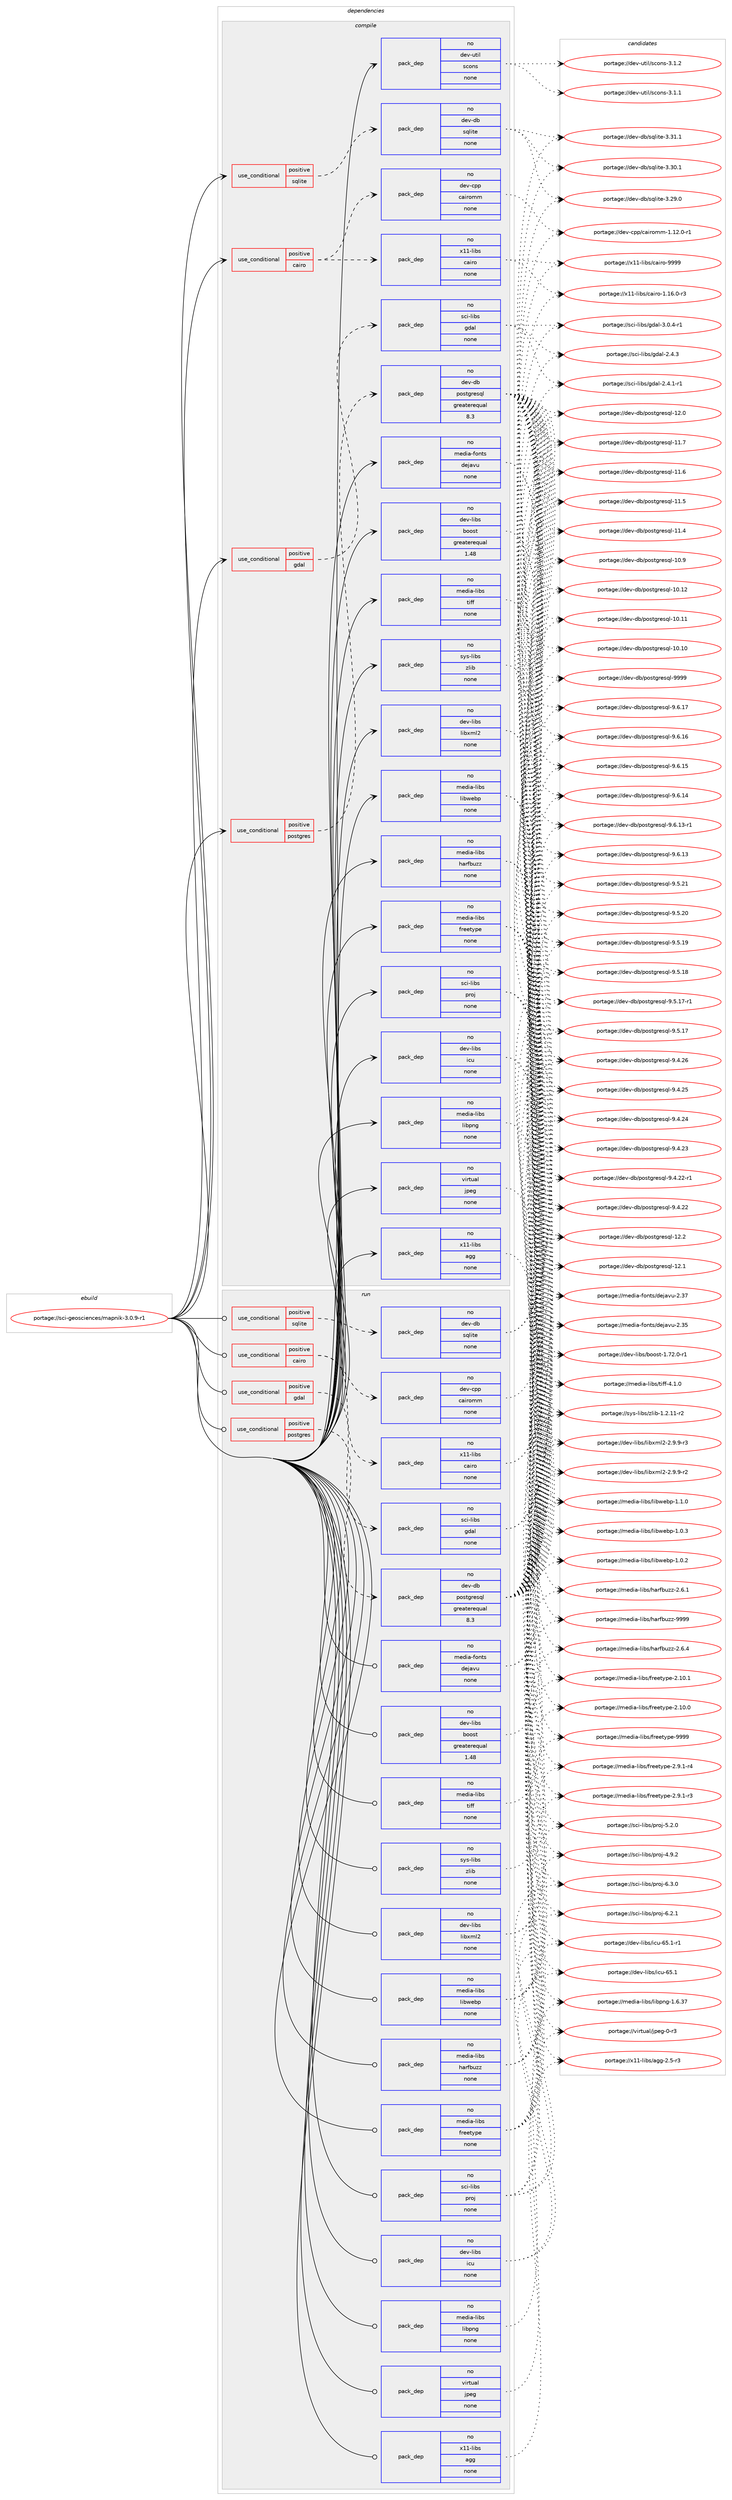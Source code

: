digraph prolog {

# *************
# Graph options
# *************

newrank=true;
concentrate=true;
compound=true;
graph [rankdir=LR,fontname=Helvetica,fontsize=10,ranksep=1.5];#, ranksep=2.5, nodesep=0.2];
edge  [arrowhead=vee];
node  [fontname=Helvetica,fontsize=10];

# **********
# The ebuild
# **********

subgraph cluster_leftcol {
color=gray;
rank=same;
label=<<i>ebuild</i>>;
id [label="portage://sci-geosciences/mapnik-3.0.9-r1", color=red, width=4, href="../sci-geosciences/mapnik-3.0.9-r1.svg"];
}

# ****************
# The dependencies
# ****************

subgraph cluster_midcol {
color=gray;
label=<<i>dependencies</i>>;
subgraph cluster_compile {
fillcolor="#eeeeee";
style=filled;
label=<<i>compile</i>>;
subgraph cond7656 {
dependency41706 [label=<<TABLE BORDER="0" CELLBORDER="1" CELLSPACING="0" CELLPADDING="4"><TR><TD ROWSPAN="3" CELLPADDING="10">use_conditional</TD></TR><TR><TD>positive</TD></TR><TR><TD>cairo</TD></TR></TABLE>>, shape=none, color=red];
subgraph pack33162 {
dependency41707 [label=<<TABLE BORDER="0" CELLBORDER="1" CELLSPACING="0" CELLPADDING="4" WIDTH="220"><TR><TD ROWSPAN="6" CELLPADDING="30">pack_dep</TD></TR><TR><TD WIDTH="110">no</TD></TR><TR><TD>x11-libs</TD></TR><TR><TD>cairo</TD></TR><TR><TD>none</TD></TR><TR><TD></TD></TR></TABLE>>, shape=none, color=blue];
}
dependency41706:e -> dependency41707:w [weight=20,style="dashed",arrowhead="vee"];
subgraph pack33163 {
dependency41708 [label=<<TABLE BORDER="0" CELLBORDER="1" CELLSPACING="0" CELLPADDING="4" WIDTH="220"><TR><TD ROWSPAN="6" CELLPADDING="30">pack_dep</TD></TR><TR><TD WIDTH="110">no</TD></TR><TR><TD>dev-cpp</TD></TR><TR><TD>cairomm</TD></TR><TR><TD>none</TD></TR><TR><TD></TD></TR></TABLE>>, shape=none, color=blue];
}
dependency41706:e -> dependency41708:w [weight=20,style="dashed",arrowhead="vee"];
}
id:e -> dependency41706:w [weight=20,style="solid",arrowhead="vee"];
subgraph cond7657 {
dependency41709 [label=<<TABLE BORDER="0" CELLBORDER="1" CELLSPACING="0" CELLPADDING="4"><TR><TD ROWSPAN="3" CELLPADDING="10">use_conditional</TD></TR><TR><TD>positive</TD></TR><TR><TD>gdal</TD></TR></TABLE>>, shape=none, color=red];
subgraph pack33164 {
dependency41710 [label=<<TABLE BORDER="0" CELLBORDER="1" CELLSPACING="0" CELLPADDING="4" WIDTH="220"><TR><TD ROWSPAN="6" CELLPADDING="30">pack_dep</TD></TR><TR><TD WIDTH="110">no</TD></TR><TR><TD>sci-libs</TD></TR><TR><TD>gdal</TD></TR><TR><TD>none</TD></TR><TR><TD></TD></TR></TABLE>>, shape=none, color=blue];
}
dependency41709:e -> dependency41710:w [weight=20,style="dashed",arrowhead="vee"];
}
id:e -> dependency41709:w [weight=20,style="solid",arrowhead="vee"];
subgraph cond7658 {
dependency41711 [label=<<TABLE BORDER="0" CELLBORDER="1" CELLSPACING="0" CELLPADDING="4"><TR><TD ROWSPAN="3" CELLPADDING="10">use_conditional</TD></TR><TR><TD>positive</TD></TR><TR><TD>postgres</TD></TR></TABLE>>, shape=none, color=red];
subgraph pack33165 {
dependency41712 [label=<<TABLE BORDER="0" CELLBORDER="1" CELLSPACING="0" CELLPADDING="4" WIDTH="220"><TR><TD ROWSPAN="6" CELLPADDING="30">pack_dep</TD></TR><TR><TD WIDTH="110">no</TD></TR><TR><TD>dev-db</TD></TR><TR><TD>postgresql</TD></TR><TR><TD>greaterequal</TD></TR><TR><TD>8.3</TD></TR></TABLE>>, shape=none, color=blue];
}
dependency41711:e -> dependency41712:w [weight=20,style="dashed",arrowhead="vee"];
}
id:e -> dependency41711:w [weight=20,style="solid",arrowhead="vee"];
subgraph cond7659 {
dependency41713 [label=<<TABLE BORDER="0" CELLBORDER="1" CELLSPACING="0" CELLPADDING="4"><TR><TD ROWSPAN="3" CELLPADDING="10">use_conditional</TD></TR><TR><TD>positive</TD></TR><TR><TD>sqlite</TD></TR></TABLE>>, shape=none, color=red];
subgraph pack33166 {
dependency41714 [label=<<TABLE BORDER="0" CELLBORDER="1" CELLSPACING="0" CELLPADDING="4" WIDTH="220"><TR><TD ROWSPAN="6" CELLPADDING="30">pack_dep</TD></TR><TR><TD WIDTH="110">no</TD></TR><TR><TD>dev-db</TD></TR><TR><TD>sqlite</TD></TR><TR><TD>none</TD></TR><TR><TD></TD></TR></TABLE>>, shape=none, color=blue];
}
dependency41713:e -> dependency41714:w [weight=20,style="dashed",arrowhead="vee"];
}
id:e -> dependency41713:w [weight=20,style="solid",arrowhead="vee"];
subgraph pack33167 {
dependency41715 [label=<<TABLE BORDER="0" CELLBORDER="1" CELLSPACING="0" CELLPADDING="4" WIDTH="220"><TR><TD ROWSPAN="6" CELLPADDING="30">pack_dep</TD></TR><TR><TD WIDTH="110">no</TD></TR><TR><TD>dev-libs</TD></TR><TR><TD>boost</TD></TR><TR><TD>greaterequal</TD></TR><TR><TD>1.48</TD></TR></TABLE>>, shape=none, color=blue];
}
id:e -> dependency41715:w [weight=20,style="solid",arrowhead="vee"];
subgraph pack33168 {
dependency41716 [label=<<TABLE BORDER="0" CELLBORDER="1" CELLSPACING="0" CELLPADDING="4" WIDTH="220"><TR><TD ROWSPAN="6" CELLPADDING="30">pack_dep</TD></TR><TR><TD WIDTH="110">no</TD></TR><TR><TD>dev-libs</TD></TR><TR><TD>icu</TD></TR><TR><TD>none</TD></TR><TR><TD></TD></TR></TABLE>>, shape=none, color=blue];
}
id:e -> dependency41716:w [weight=20,style="solid",arrowhead="vee"];
subgraph pack33169 {
dependency41717 [label=<<TABLE BORDER="0" CELLBORDER="1" CELLSPACING="0" CELLPADDING="4" WIDTH="220"><TR><TD ROWSPAN="6" CELLPADDING="30">pack_dep</TD></TR><TR><TD WIDTH="110">no</TD></TR><TR><TD>dev-libs</TD></TR><TR><TD>libxml2</TD></TR><TR><TD>none</TD></TR><TR><TD></TD></TR></TABLE>>, shape=none, color=blue];
}
id:e -> dependency41717:w [weight=20,style="solid",arrowhead="vee"];
subgraph pack33170 {
dependency41718 [label=<<TABLE BORDER="0" CELLBORDER="1" CELLSPACING="0" CELLPADDING="4" WIDTH="220"><TR><TD ROWSPAN="6" CELLPADDING="30">pack_dep</TD></TR><TR><TD WIDTH="110">no</TD></TR><TR><TD>dev-util</TD></TR><TR><TD>scons</TD></TR><TR><TD>none</TD></TR><TR><TD></TD></TR></TABLE>>, shape=none, color=blue];
}
id:e -> dependency41718:w [weight=20,style="solid",arrowhead="vee"];
subgraph pack33171 {
dependency41719 [label=<<TABLE BORDER="0" CELLBORDER="1" CELLSPACING="0" CELLPADDING="4" WIDTH="220"><TR><TD ROWSPAN="6" CELLPADDING="30">pack_dep</TD></TR><TR><TD WIDTH="110">no</TD></TR><TR><TD>media-fonts</TD></TR><TR><TD>dejavu</TD></TR><TR><TD>none</TD></TR><TR><TD></TD></TR></TABLE>>, shape=none, color=blue];
}
id:e -> dependency41719:w [weight=20,style="solid",arrowhead="vee"];
subgraph pack33172 {
dependency41720 [label=<<TABLE BORDER="0" CELLBORDER="1" CELLSPACING="0" CELLPADDING="4" WIDTH="220"><TR><TD ROWSPAN="6" CELLPADDING="30">pack_dep</TD></TR><TR><TD WIDTH="110">no</TD></TR><TR><TD>media-libs</TD></TR><TR><TD>freetype</TD></TR><TR><TD>none</TD></TR><TR><TD></TD></TR></TABLE>>, shape=none, color=blue];
}
id:e -> dependency41720:w [weight=20,style="solid",arrowhead="vee"];
subgraph pack33173 {
dependency41721 [label=<<TABLE BORDER="0" CELLBORDER="1" CELLSPACING="0" CELLPADDING="4" WIDTH="220"><TR><TD ROWSPAN="6" CELLPADDING="30">pack_dep</TD></TR><TR><TD WIDTH="110">no</TD></TR><TR><TD>media-libs</TD></TR><TR><TD>harfbuzz</TD></TR><TR><TD>none</TD></TR><TR><TD></TD></TR></TABLE>>, shape=none, color=blue];
}
id:e -> dependency41721:w [weight=20,style="solid",arrowhead="vee"];
subgraph pack33174 {
dependency41722 [label=<<TABLE BORDER="0" CELLBORDER="1" CELLSPACING="0" CELLPADDING="4" WIDTH="220"><TR><TD ROWSPAN="6" CELLPADDING="30">pack_dep</TD></TR><TR><TD WIDTH="110">no</TD></TR><TR><TD>media-libs</TD></TR><TR><TD>libpng</TD></TR><TR><TD>none</TD></TR><TR><TD></TD></TR></TABLE>>, shape=none, color=blue];
}
id:e -> dependency41722:w [weight=20,style="solid",arrowhead="vee"];
subgraph pack33175 {
dependency41723 [label=<<TABLE BORDER="0" CELLBORDER="1" CELLSPACING="0" CELLPADDING="4" WIDTH="220"><TR><TD ROWSPAN="6" CELLPADDING="30">pack_dep</TD></TR><TR><TD WIDTH="110">no</TD></TR><TR><TD>media-libs</TD></TR><TR><TD>libwebp</TD></TR><TR><TD>none</TD></TR><TR><TD></TD></TR></TABLE>>, shape=none, color=blue];
}
id:e -> dependency41723:w [weight=20,style="solid",arrowhead="vee"];
subgraph pack33176 {
dependency41724 [label=<<TABLE BORDER="0" CELLBORDER="1" CELLSPACING="0" CELLPADDING="4" WIDTH="220"><TR><TD ROWSPAN="6" CELLPADDING="30">pack_dep</TD></TR><TR><TD WIDTH="110">no</TD></TR><TR><TD>media-libs</TD></TR><TR><TD>tiff</TD></TR><TR><TD>none</TD></TR><TR><TD></TD></TR></TABLE>>, shape=none, color=blue];
}
id:e -> dependency41724:w [weight=20,style="solid",arrowhead="vee"];
subgraph pack33177 {
dependency41725 [label=<<TABLE BORDER="0" CELLBORDER="1" CELLSPACING="0" CELLPADDING="4" WIDTH="220"><TR><TD ROWSPAN="6" CELLPADDING="30">pack_dep</TD></TR><TR><TD WIDTH="110">no</TD></TR><TR><TD>sci-libs</TD></TR><TR><TD>proj</TD></TR><TR><TD>none</TD></TR><TR><TD></TD></TR></TABLE>>, shape=none, color=blue];
}
id:e -> dependency41725:w [weight=20,style="solid",arrowhead="vee"];
subgraph pack33178 {
dependency41726 [label=<<TABLE BORDER="0" CELLBORDER="1" CELLSPACING="0" CELLPADDING="4" WIDTH="220"><TR><TD ROWSPAN="6" CELLPADDING="30">pack_dep</TD></TR><TR><TD WIDTH="110">no</TD></TR><TR><TD>sys-libs</TD></TR><TR><TD>zlib</TD></TR><TR><TD>none</TD></TR><TR><TD></TD></TR></TABLE>>, shape=none, color=blue];
}
id:e -> dependency41726:w [weight=20,style="solid",arrowhead="vee"];
subgraph pack33179 {
dependency41727 [label=<<TABLE BORDER="0" CELLBORDER="1" CELLSPACING="0" CELLPADDING="4" WIDTH="220"><TR><TD ROWSPAN="6" CELLPADDING="30">pack_dep</TD></TR><TR><TD WIDTH="110">no</TD></TR><TR><TD>virtual</TD></TR><TR><TD>jpeg</TD></TR><TR><TD>none</TD></TR><TR><TD></TD></TR></TABLE>>, shape=none, color=blue];
}
id:e -> dependency41727:w [weight=20,style="solid",arrowhead="vee"];
subgraph pack33180 {
dependency41728 [label=<<TABLE BORDER="0" CELLBORDER="1" CELLSPACING="0" CELLPADDING="4" WIDTH="220"><TR><TD ROWSPAN="6" CELLPADDING="30">pack_dep</TD></TR><TR><TD WIDTH="110">no</TD></TR><TR><TD>x11-libs</TD></TR><TR><TD>agg</TD></TR><TR><TD>none</TD></TR><TR><TD></TD></TR></TABLE>>, shape=none, color=blue];
}
id:e -> dependency41728:w [weight=20,style="solid",arrowhead="vee"];
}
subgraph cluster_compileandrun {
fillcolor="#eeeeee";
style=filled;
label=<<i>compile and run</i>>;
}
subgraph cluster_run {
fillcolor="#eeeeee";
style=filled;
label=<<i>run</i>>;
subgraph cond7660 {
dependency41729 [label=<<TABLE BORDER="0" CELLBORDER="1" CELLSPACING="0" CELLPADDING="4"><TR><TD ROWSPAN="3" CELLPADDING="10">use_conditional</TD></TR><TR><TD>positive</TD></TR><TR><TD>cairo</TD></TR></TABLE>>, shape=none, color=red];
subgraph pack33181 {
dependency41730 [label=<<TABLE BORDER="0" CELLBORDER="1" CELLSPACING="0" CELLPADDING="4" WIDTH="220"><TR><TD ROWSPAN="6" CELLPADDING="30">pack_dep</TD></TR><TR><TD WIDTH="110">no</TD></TR><TR><TD>x11-libs</TD></TR><TR><TD>cairo</TD></TR><TR><TD>none</TD></TR><TR><TD></TD></TR></TABLE>>, shape=none, color=blue];
}
dependency41729:e -> dependency41730:w [weight=20,style="dashed",arrowhead="vee"];
subgraph pack33182 {
dependency41731 [label=<<TABLE BORDER="0" CELLBORDER="1" CELLSPACING="0" CELLPADDING="4" WIDTH="220"><TR><TD ROWSPAN="6" CELLPADDING="30">pack_dep</TD></TR><TR><TD WIDTH="110">no</TD></TR><TR><TD>dev-cpp</TD></TR><TR><TD>cairomm</TD></TR><TR><TD>none</TD></TR><TR><TD></TD></TR></TABLE>>, shape=none, color=blue];
}
dependency41729:e -> dependency41731:w [weight=20,style="dashed",arrowhead="vee"];
}
id:e -> dependency41729:w [weight=20,style="solid",arrowhead="odot"];
subgraph cond7661 {
dependency41732 [label=<<TABLE BORDER="0" CELLBORDER="1" CELLSPACING="0" CELLPADDING="4"><TR><TD ROWSPAN="3" CELLPADDING="10">use_conditional</TD></TR><TR><TD>positive</TD></TR><TR><TD>gdal</TD></TR></TABLE>>, shape=none, color=red];
subgraph pack33183 {
dependency41733 [label=<<TABLE BORDER="0" CELLBORDER="1" CELLSPACING="0" CELLPADDING="4" WIDTH="220"><TR><TD ROWSPAN="6" CELLPADDING="30">pack_dep</TD></TR><TR><TD WIDTH="110">no</TD></TR><TR><TD>sci-libs</TD></TR><TR><TD>gdal</TD></TR><TR><TD>none</TD></TR><TR><TD></TD></TR></TABLE>>, shape=none, color=blue];
}
dependency41732:e -> dependency41733:w [weight=20,style="dashed",arrowhead="vee"];
}
id:e -> dependency41732:w [weight=20,style="solid",arrowhead="odot"];
subgraph cond7662 {
dependency41734 [label=<<TABLE BORDER="0" CELLBORDER="1" CELLSPACING="0" CELLPADDING="4"><TR><TD ROWSPAN="3" CELLPADDING="10">use_conditional</TD></TR><TR><TD>positive</TD></TR><TR><TD>postgres</TD></TR></TABLE>>, shape=none, color=red];
subgraph pack33184 {
dependency41735 [label=<<TABLE BORDER="0" CELLBORDER="1" CELLSPACING="0" CELLPADDING="4" WIDTH="220"><TR><TD ROWSPAN="6" CELLPADDING="30">pack_dep</TD></TR><TR><TD WIDTH="110">no</TD></TR><TR><TD>dev-db</TD></TR><TR><TD>postgresql</TD></TR><TR><TD>greaterequal</TD></TR><TR><TD>8.3</TD></TR></TABLE>>, shape=none, color=blue];
}
dependency41734:e -> dependency41735:w [weight=20,style="dashed",arrowhead="vee"];
}
id:e -> dependency41734:w [weight=20,style="solid",arrowhead="odot"];
subgraph cond7663 {
dependency41736 [label=<<TABLE BORDER="0" CELLBORDER="1" CELLSPACING="0" CELLPADDING="4"><TR><TD ROWSPAN="3" CELLPADDING="10">use_conditional</TD></TR><TR><TD>positive</TD></TR><TR><TD>sqlite</TD></TR></TABLE>>, shape=none, color=red];
subgraph pack33185 {
dependency41737 [label=<<TABLE BORDER="0" CELLBORDER="1" CELLSPACING="0" CELLPADDING="4" WIDTH="220"><TR><TD ROWSPAN="6" CELLPADDING="30">pack_dep</TD></TR><TR><TD WIDTH="110">no</TD></TR><TR><TD>dev-db</TD></TR><TR><TD>sqlite</TD></TR><TR><TD>none</TD></TR><TR><TD></TD></TR></TABLE>>, shape=none, color=blue];
}
dependency41736:e -> dependency41737:w [weight=20,style="dashed",arrowhead="vee"];
}
id:e -> dependency41736:w [weight=20,style="solid",arrowhead="odot"];
subgraph pack33186 {
dependency41738 [label=<<TABLE BORDER="0" CELLBORDER="1" CELLSPACING="0" CELLPADDING="4" WIDTH="220"><TR><TD ROWSPAN="6" CELLPADDING="30">pack_dep</TD></TR><TR><TD WIDTH="110">no</TD></TR><TR><TD>dev-libs</TD></TR><TR><TD>boost</TD></TR><TR><TD>greaterequal</TD></TR><TR><TD>1.48</TD></TR></TABLE>>, shape=none, color=blue];
}
id:e -> dependency41738:w [weight=20,style="solid",arrowhead="odot"];
subgraph pack33187 {
dependency41739 [label=<<TABLE BORDER="0" CELLBORDER="1" CELLSPACING="0" CELLPADDING="4" WIDTH="220"><TR><TD ROWSPAN="6" CELLPADDING="30">pack_dep</TD></TR><TR><TD WIDTH="110">no</TD></TR><TR><TD>dev-libs</TD></TR><TR><TD>icu</TD></TR><TR><TD>none</TD></TR><TR><TD></TD></TR></TABLE>>, shape=none, color=blue];
}
id:e -> dependency41739:w [weight=20,style="solid",arrowhead="odot"];
subgraph pack33188 {
dependency41740 [label=<<TABLE BORDER="0" CELLBORDER="1" CELLSPACING="0" CELLPADDING="4" WIDTH="220"><TR><TD ROWSPAN="6" CELLPADDING="30">pack_dep</TD></TR><TR><TD WIDTH="110">no</TD></TR><TR><TD>dev-libs</TD></TR><TR><TD>libxml2</TD></TR><TR><TD>none</TD></TR><TR><TD></TD></TR></TABLE>>, shape=none, color=blue];
}
id:e -> dependency41740:w [weight=20,style="solid",arrowhead="odot"];
subgraph pack33189 {
dependency41741 [label=<<TABLE BORDER="0" CELLBORDER="1" CELLSPACING="0" CELLPADDING="4" WIDTH="220"><TR><TD ROWSPAN="6" CELLPADDING="30">pack_dep</TD></TR><TR><TD WIDTH="110">no</TD></TR><TR><TD>media-fonts</TD></TR><TR><TD>dejavu</TD></TR><TR><TD>none</TD></TR><TR><TD></TD></TR></TABLE>>, shape=none, color=blue];
}
id:e -> dependency41741:w [weight=20,style="solid",arrowhead="odot"];
subgraph pack33190 {
dependency41742 [label=<<TABLE BORDER="0" CELLBORDER="1" CELLSPACING="0" CELLPADDING="4" WIDTH="220"><TR><TD ROWSPAN="6" CELLPADDING="30">pack_dep</TD></TR><TR><TD WIDTH="110">no</TD></TR><TR><TD>media-libs</TD></TR><TR><TD>freetype</TD></TR><TR><TD>none</TD></TR><TR><TD></TD></TR></TABLE>>, shape=none, color=blue];
}
id:e -> dependency41742:w [weight=20,style="solid",arrowhead="odot"];
subgraph pack33191 {
dependency41743 [label=<<TABLE BORDER="0" CELLBORDER="1" CELLSPACING="0" CELLPADDING="4" WIDTH="220"><TR><TD ROWSPAN="6" CELLPADDING="30">pack_dep</TD></TR><TR><TD WIDTH="110">no</TD></TR><TR><TD>media-libs</TD></TR><TR><TD>harfbuzz</TD></TR><TR><TD>none</TD></TR><TR><TD></TD></TR></TABLE>>, shape=none, color=blue];
}
id:e -> dependency41743:w [weight=20,style="solid",arrowhead="odot"];
subgraph pack33192 {
dependency41744 [label=<<TABLE BORDER="0" CELLBORDER="1" CELLSPACING="0" CELLPADDING="4" WIDTH="220"><TR><TD ROWSPAN="6" CELLPADDING="30">pack_dep</TD></TR><TR><TD WIDTH="110">no</TD></TR><TR><TD>media-libs</TD></TR><TR><TD>libpng</TD></TR><TR><TD>none</TD></TR><TR><TD></TD></TR></TABLE>>, shape=none, color=blue];
}
id:e -> dependency41744:w [weight=20,style="solid",arrowhead="odot"];
subgraph pack33193 {
dependency41745 [label=<<TABLE BORDER="0" CELLBORDER="1" CELLSPACING="0" CELLPADDING="4" WIDTH="220"><TR><TD ROWSPAN="6" CELLPADDING="30">pack_dep</TD></TR><TR><TD WIDTH="110">no</TD></TR><TR><TD>media-libs</TD></TR><TR><TD>libwebp</TD></TR><TR><TD>none</TD></TR><TR><TD></TD></TR></TABLE>>, shape=none, color=blue];
}
id:e -> dependency41745:w [weight=20,style="solid",arrowhead="odot"];
subgraph pack33194 {
dependency41746 [label=<<TABLE BORDER="0" CELLBORDER="1" CELLSPACING="0" CELLPADDING="4" WIDTH="220"><TR><TD ROWSPAN="6" CELLPADDING="30">pack_dep</TD></TR><TR><TD WIDTH="110">no</TD></TR><TR><TD>media-libs</TD></TR><TR><TD>tiff</TD></TR><TR><TD>none</TD></TR><TR><TD></TD></TR></TABLE>>, shape=none, color=blue];
}
id:e -> dependency41746:w [weight=20,style="solid",arrowhead="odot"];
subgraph pack33195 {
dependency41747 [label=<<TABLE BORDER="0" CELLBORDER="1" CELLSPACING="0" CELLPADDING="4" WIDTH="220"><TR><TD ROWSPAN="6" CELLPADDING="30">pack_dep</TD></TR><TR><TD WIDTH="110">no</TD></TR><TR><TD>sci-libs</TD></TR><TR><TD>proj</TD></TR><TR><TD>none</TD></TR><TR><TD></TD></TR></TABLE>>, shape=none, color=blue];
}
id:e -> dependency41747:w [weight=20,style="solid",arrowhead="odot"];
subgraph pack33196 {
dependency41748 [label=<<TABLE BORDER="0" CELLBORDER="1" CELLSPACING="0" CELLPADDING="4" WIDTH="220"><TR><TD ROWSPAN="6" CELLPADDING="30">pack_dep</TD></TR><TR><TD WIDTH="110">no</TD></TR><TR><TD>sys-libs</TD></TR><TR><TD>zlib</TD></TR><TR><TD>none</TD></TR><TR><TD></TD></TR></TABLE>>, shape=none, color=blue];
}
id:e -> dependency41748:w [weight=20,style="solid",arrowhead="odot"];
subgraph pack33197 {
dependency41749 [label=<<TABLE BORDER="0" CELLBORDER="1" CELLSPACING="0" CELLPADDING="4" WIDTH="220"><TR><TD ROWSPAN="6" CELLPADDING="30">pack_dep</TD></TR><TR><TD WIDTH="110">no</TD></TR><TR><TD>virtual</TD></TR><TR><TD>jpeg</TD></TR><TR><TD>none</TD></TR><TR><TD></TD></TR></TABLE>>, shape=none, color=blue];
}
id:e -> dependency41749:w [weight=20,style="solid",arrowhead="odot"];
subgraph pack33198 {
dependency41750 [label=<<TABLE BORDER="0" CELLBORDER="1" CELLSPACING="0" CELLPADDING="4" WIDTH="220"><TR><TD ROWSPAN="6" CELLPADDING="30">pack_dep</TD></TR><TR><TD WIDTH="110">no</TD></TR><TR><TD>x11-libs</TD></TR><TR><TD>agg</TD></TR><TR><TD>none</TD></TR><TR><TD></TD></TR></TABLE>>, shape=none, color=blue];
}
id:e -> dependency41750:w [weight=20,style="solid",arrowhead="odot"];
}
}

# **************
# The candidates
# **************

subgraph cluster_choices {
rank=same;
color=gray;
label=<<i>candidates</i>>;

subgraph choice33162 {
color=black;
nodesep=1;
choice120494945108105981154799971051141114557575757 [label="portage://x11-libs/cairo-9999", color=red, width=4,href="../x11-libs/cairo-9999.svg"];
choice12049494510810598115479997105114111454946495446484511451 [label="portage://x11-libs/cairo-1.16.0-r3", color=red, width=4,href="../x11-libs/cairo-1.16.0-r3.svg"];
dependency41707:e -> choice120494945108105981154799971051141114557575757:w [style=dotted,weight="100"];
dependency41707:e -> choice12049494510810598115479997105114111454946495446484511451:w [style=dotted,weight="100"];
}
subgraph choice33163 {
color=black;
nodesep=1;
choice1001011184599112112479997105114111109109454946495046484511449 [label="portage://dev-cpp/cairomm-1.12.0-r1", color=red, width=4,href="../dev-cpp/cairomm-1.12.0-r1.svg"];
dependency41708:e -> choice1001011184599112112479997105114111109109454946495046484511449:w [style=dotted,weight="100"];
}
subgraph choice33164 {
color=black;
nodesep=1;
choice11599105451081059811547103100971084551464846524511449 [label="portage://sci-libs/gdal-3.0.4-r1", color=red, width=4,href="../sci-libs/gdal-3.0.4-r1.svg"];
choice1159910545108105981154710310097108455046524651 [label="portage://sci-libs/gdal-2.4.3", color=red, width=4,href="../sci-libs/gdal-2.4.3.svg"];
choice11599105451081059811547103100971084550465246494511449 [label="portage://sci-libs/gdal-2.4.1-r1", color=red, width=4,href="../sci-libs/gdal-2.4.1-r1.svg"];
dependency41710:e -> choice11599105451081059811547103100971084551464846524511449:w [style=dotted,weight="100"];
dependency41710:e -> choice1159910545108105981154710310097108455046524651:w [style=dotted,weight="100"];
dependency41710:e -> choice11599105451081059811547103100971084550465246494511449:w [style=dotted,weight="100"];
}
subgraph choice33165 {
color=black;
nodesep=1;
choice1001011184510098471121111151161031141011151131084557575757 [label="portage://dev-db/postgresql-9999", color=red, width=4,href="../dev-db/postgresql-9999.svg"];
choice10010111845100984711211111511610311410111511310845574654464955 [label="portage://dev-db/postgresql-9.6.17", color=red, width=4,href="../dev-db/postgresql-9.6.17.svg"];
choice10010111845100984711211111511610311410111511310845574654464954 [label="portage://dev-db/postgresql-9.6.16", color=red, width=4,href="../dev-db/postgresql-9.6.16.svg"];
choice10010111845100984711211111511610311410111511310845574654464953 [label="portage://dev-db/postgresql-9.6.15", color=red, width=4,href="../dev-db/postgresql-9.6.15.svg"];
choice10010111845100984711211111511610311410111511310845574654464952 [label="portage://dev-db/postgresql-9.6.14", color=red, width=4,href="../dev-db/postgresql-9.6.14.svg"];
choice100101118451009847112111115116103114101115113108455746544649514511449 [label="portage://dev-db/postgresql-9.6.13-r1", color=red, width=4,href="../dev-db/postgresql-9.6.13-r1.svg"];
choice10010111845100984711211111511610311410111511310845574654464951 [label="portage://dev-db/postgresql-9.6.13", color=red, width=4,href="../dev-db/postgresql-9.6.13.svg"];
choice10010111845100984711211111511610311410111511310845574653465049 [label="portage://dev-db/postgresql-9.5.21", color=red, width=4,href="../dev-db/postgresql-9.5.21.svg"];
choice10010111845100984711211111511610311410111511310845574653465048 [label="portage://dev-db/postgresql-9.5.20", color=red, width=4,href="../dev-db/postgresql-9.5.20.svg"];
choice10010111845100984711211111511610311410111511310845574653464957 [label="portage://dev-db/postgresql-9.5.19", color=red, width=4,href="../dev-db/postgresql-9.5.19.svg"];
choice10010111845100984711211111511610311410111511310845574653464956 [label="portage://dev-db/postgresql-9.5.18", color=red, width=4,href="../dev-db/postgresql-9.5.18.svg"];
choice100101118451009847112111115116103114101115113108455746534649554511449 [label="portage://dev-db/postgresql-9.5.17-r1", color=red, width=4,href="../dev-db/postgresql-9.5.17-r1.svg"];
choice10010111845100984711211111511610311410111511310845574653464955 [label="portage://dev-db/postgresql-9.5.17", color=red, width=4,href="../dev-db/postgresql-9.5.17.svg"];
choice10010111845100984711211111511610311410111511310845574652465054 [label="portage://dev-db/postgresql-9.4.26", color=red, width=4,href="../dev-db/postgresql-9.4.26.svg"];
choice10010111845100984711211111511610311410111511310845574652465053 [label="portage://dev-db/postgresql-9.4.25", color=red, width=4,href="../dev-db/postgresql-9.4.25.svg"];
choice10010111845100984711211111511610311410111511310845574652465052 [label="portage://dev-db/postgresql-9.4.24", color=red, width=4,href="../dev-db/postgresql-9.4.24.svg"];
choice10010111845100984711211111511610311410111511310845574652465051 [label="portage://dev-db/postgresql-9.4.23", color=red, width=4,href="../dev-db/postgresql-9.4.23.svg"];
choice100101118451009847112111115116103114101115113108455746524650504511449 [label="portage://dev-db/postgresql-9.4.22-r1", color=red, width=4,href="../dev-db/postgresql-9.4.22-r1.svg"];
choice10010111845100984711211111511610311410111511310845574652465050 [label="portage://dev-db/postgresql-9.4.22", color=red, width=4,href="../dev-db/postgresql-9.4.22.svg"];
choice1001011184510098471121111151161031141011151131084549504650 [label="portage://dev-db/postgresql-12.2", color=red, width=4,href="../dev-db/postgresql-12.2.svg"];
choice1001011184510098471121111151161031141011151131084549504649 [label="portage://dev-db/postgresql-12.1", color=red, width=4,href="../dev-db/postgresql-12.1.svg"];
choice1001011184510098471121111151161031141011151131084549504648 [label="portage://dev-db/postgresql-12.0", color=red, width=4,href="../dev-db/postgresql-12.0.svg"];
choice1001011184510098471121111151161031141011151131084549494655 [label="portage://dev-db/postgresql-11.7", color=red, width=4,href="../dev-db/postgresql-11.7.svg"];
choice1001011184510098471121111151161031141011151131084549494654 [label="portage://dev-db/postgresql-11.6", color=red, width=4,href="../dev-db/postgresql-11.6.svg"];
choice1001011184510098471121111151161031141011151131084549494653 [label="portage://dev-db/postgresql-11.5", color=red, width=4,href="../dev-db/postgresql-11.5.svg"];
choice1001011184510098471121111151161031141011151131084549494652 [label="portage://dev-db/postgresql-11.4", color=red, width=4,href="../dev-db/postgresql-11.4.svg"];
choice1001011184510098471121111151161031141011151131084549484657 [label="portage://dev-db/postgresql-10.9", color=red, width=4,href="../dev-db/postgresql-10.9.svg"];
choice100101118451009847112111115116103114101115113108454948464950 [label="portage://dev-db/postgresql-10.12", color=red, width=4,href="../dev-db/postgresql-10.12.svg"];
choice100101118451009847112111115116103114101115113108454948464949 [label="portage://dev-db/postgresql-10.11", color=red, width=4,href="../dev-db/postgresql-10.11.svg"];
choice100101118451009847112111115116103114101115113108454948464948 [label="portage://dev-db/postgresql-10.10", color=red, width=4,href="../dev-db/postgresql-10.10.svg"];
dependency41712:e -> choice1001011184510098471121111151161031141011151131084557575757:w [style=dotted,weight="100"];
dependency41712:e -> choice10010111845100984711211111511610311410111511310845574654464955:w [style=dotted,weight="100"];
dependency41712:e -> choice10010111845100984711211111511610311410111511310845574654464954:w [style=dotted,weight="100"];
dependency41712:e -> choice10010111845100984711211111511610311410111511310845574654464953:w [style=dotted,weight="100"];
dependency41712:e -> choice10010111845100984711211111511610311410111511310845574654464952:w [style=dotted,weight="100"];
dependency41712:e -> choice100101118451009847112111115116103114101115113108455746544649514511449:w [style=dotted,weight="100"];
dependency41712:e -> choice10010111845100984711211111511610311410111511310845574654464951:w [style=dotted,weight="100"];
dependency41712:e -> choice10010111845100984711211111511610311410111511310845574653465049:w [style=dotted,weight="100"];
dependency41712:e -> choice10010111845100984711211111511610311410111511310845574653465048:w [style=dotted,weight="100"];
dependency41712:e -> choice10010111845100984711211111511610311410111511310845574653464957:w [style=dotted,weight="100"];
dependency41712:e -> choice10010111845100984711211111511610311410111511310845574653464956:w [style=dotted,weight="100"];
dependency41712:e -> choice100101118451009847112111115116103114101115113108455746534649554511449:w [style=dotted,weight="100"];
dependency41712:e -> choice10010111845100984711211111511610311410111511310845574653464955:w [style=dotted,weight="100"];
dependency41712:e -> choice10010111845100984711211111511610311410111511310845574652465054:w [style=dotted,weight="100"];
dependency41712:e -> choice10010111845100984711211111511610311410111511310845574652465053:w [style=dotted,weight="100"];
dependency41712:e -> choice10010111845100984711211111511610311410111511310845574652465052:w [style=dotted,weight="100"];
dependency41712:e -> choice10010111845100984711211111511610311410111511310845574652465051:w [style=dotted,weight="100"];
dependency41712:e -> choice100101118451009847112111115116103114101115113108455746524650504511449:w [style=dotted,weight="100"];
dependency41712:e -> choice10010111845100984711211111511610311410111511310845574652465050:w [style=dotted,weight="100"];
dependency41712:e -> choice1001011184510098471121111151161031141011151131084549504650:w [style=dotted,weight="100"];
dependency41712:e -> choice1001011184510098471121111151161031141011151131084549504649:w [style=dotted,weight="100"];
dependency41712:e -> choice1001011184510098471121111151161031141011151131084549504648:w [style=dotted,weight="100"];
dependency41712:e -> choice1001011184510098471121111151161031141011151131084549494655:w [style=dotted,weight="100"];
dependency41712:e -> choice1001011184510098471121111151161031141011151131084549494654:w [style=dotted,weight="100"];
dependency41712:e -> choice1001011184510098471121111151161031141011151131084549494653:w [style=dotted,weight="100"];
dependency41712:e -> choice1001011184510098471121111151161031141011151131084549494652:w [style=dotted,weight="100"];
dependency41712:e -> choice1001011184510098471121111151161031141011151131084549484657:w [style=dotted,weight="100"];
dependency41712:e -> choice100101118451009847112111115116103114101115113108454948464950:w [style=dotted,weight="100"];
dependency41712:e -> choice100101118451009847112111115116103114101115113108454948464949:w [style=dotted,weight="100"];
dependency41712:e -> choice100101118451009847112111115116103114101115113108454948464948:w [style=dotted,weight="100"];
}
subgraph choice33166 {
color=black;
nodesep=1;
choice10010111845100984711511310810511610145514651494649 [label="portage://dev-db/sqlite-3.31.1", color=red, width=4,href="../dev-db/sqlite-3.31.1.svg"];
choice10010111845100984711511310810511610145514651484649 [label="portage://dev-db/sqlite-3.30.1", color=red, width=4,href="../dev-db/sqlite-3.30.1.svg"];
choice10010111845100984711511310810511610145514650574648 [label="portage://dev-db/sqlite-3.29.0", color=red, width=4,href="../dev-db/sqlite-3.29.0.svg"];
dependency41714:e -> choice10010111845100984711511310810511610145514651494649:w [style=dotted,weight="100"];
dependency41714:e -> choice10010111845100984711511310810511610145514651484649:w [style=dotted,weight="100"];
dependency41714:e -> choice10010111845100984711511310810511610145514650574648:w [style=dotted,weight="100"];
}
subgraph choice33167 {
color=black;
nodesep=1;
choice10010111845108105981154798111111115116454946555046484511449 [label="portage://dev-libs/boost-1.72.0-r1", color=red, width=4,href="../dev-libs/boost-1.72.0-r1.svg"];
dependency41715:e -> choice10010111845108105981154798111111115116454946555046484511449:w [style=dotted,weight="100"];
}
subgraph choice33168 {
color=black;
nodesep=1;
choice1001011184510810598115471059911745545346494511449 [label="portage://dev-libs/icu-65.1-r1", color=red, width=4,href="../dev-libs/icu-65.1-r1.svg"];
choice100101118451081059811547105991174554534649 [label="portage://dev-libs/icu-65.1", color=red, width=4,href="../dev-libs/icu-65.1.svg"];
dependency41716:e -> choice1001011184510810598115471059911745545346494511449:w [style=dotted,weight="100"];
dependency41716:e -> choice100101118451081059811547105991174554534649:w [style=dotted,weight="100"];
}
subgraph choice33169 {
color=black;
nodesep=1;
choice10010111845108105981154710810598120109108504550465746574511451 [label="portage://dev-libs/libxml2-2.9.9-r3", color=red, width=4,href="../dev-libs/libxml2-2.9.9-r3.svg"];
choice10010111845108105981154710810598120109108504550465746574511450 [label="portage://dev-libs/libxml2-2.9.9-r2", color=red, width=4,href="../dev-libs/libxml2-2.9.9-r2.svg"];
dependency41717:e -> choice10010111845108105981154710810598120109108504550465746574511451:w [style=dotted,weight="100"];
dependency41717:e -> choice10010111845108105981154710810598120109108504550465746574511450:w [style=dotted,weight="100"];
}
subgraph choice33170 {
color=black;
nodesep=1;
choice100101118451171161051084711599111110115455146494650 [label="portage://dev-util/scons-3.1.2", color=red, width=4,href="../dev-util/scons-3.1.2.svg"];
choice100101118451171161051084711599111110115455146494649 [label="portage://dev-util/scons-3.1.1", color=red, width=4,href="../dev-util/scons-3.1.1.svg"];
dependency41718:e -> choice100101118451171161051084711599111110115455146494650:w [style=dotted,weight="100"];
dependency41718:e -> choice100101118451171161051084711599111110115455146494649:w [style=dotted,weight="100"];
}
subgraph choice33171 {
color=black;
nodesep=1;
choice109101100105974510211111011611547100101106971181174550465155 [label="portage://media-fonts/dejavu-2.37", color=red, width=4,href="../media-fonts/dejavu-2.37.svg"];
choice109101100105974510211111011611547100101106971181174550465153 [label="portage://media-fonts/dejavu-2.35", color=red, width=4,href="../media-fonts/dejavu-2.35.svg"];
dependency41719:e -> choice109101100105974510211111011611547100101106971181174550465155:w [style=dotted,weight="100"];
dependency41719:e -> choice109101100105974510211111011611547100101106971181174550465153:w [style=dotted,weight="100"];
}
subgraph choice33172 {
color=black;
nodesep=1;
choice109101100105974510810598115471021141011011161211121014557575757 [label="portage://media-libs/freetype-9999", color=red, width=4,href="../media-libs/freetype-9999.svg"];
choice109101100105974510810598115471021141011011161211121014550465746494511452 [label="portage://media-libs/freetype-2.9.1-r4", color=red, width=4,href="../media-libs/freetype-2.9.1-r4.svg"];
choice109101100105974510810598115471021141011011161211121014550465746494511451 [label="portage://media-libs/freetype-2.9.1-r3", color=red, width=4,href="../media-libs/freetype-2.9.1-r3.svg"];
choice1091011001059745108105981154710211410110111612111210145504649484649 [label="portage://media-libs/freetype-2.10.1", color=red, width=4,href="../media-libs/freetype-2.10.1.svg"];
choice1091011001059745108105981154710211410110111612111210145504649484648 [label="portage://media-libs/freetype-2.10.0", color=red, width=4,href="../media-libs/freetype-2.10.0.svg"];
dependency41720:e -> choice109101100105974510810598115471021141011011161211121014557575757:w [style=dotted,weight="100"];
dependency41720:e -> choice109101100105974510810598115471021141011011161211121014550465746494511452:w [style=dotted,weight="100"];
dependency41720:e -> choice109101100105974510810598115471021141011011161211121014550465746494511451:w [style=dotted,weight="100"];
dependency41720:e -> choice1091011001059745108105981154710211410110111612111210145504649484649:w [style=dotted,weight="100"];
dependency41720:e -> choice1091011001059745108105981154710211410110111612111210145504649484648:w [style=dotted,weight="100"];
}
subgraph choice33173 {
color=black;
nodesep=1;
choice1091011001059745108105981154710497114102981171221224557575757 [label="portage://media-libs/harfbuzz-9999", color=red, width=4,href="../media-libs/harfbuzz-9999.svg"];
choice109101100105974510810598115471049711410298117122122455046544652 [label="portage://media-libs/harfbuzz-2.6.4", color=red, width=4,href="../media-libs/harfbuzz-2.6.4.svg"];
choice109101100105974510810598115471049711410298117122122455046544649 [label="portage://media-libs/harfbuzz-2.6.1", color=red, width=4,href="../media-libs/harfbuzz-2.6.1.svg"];
dependency41721:e -> choice1091011001059745108105981154710497114102981171221224557575757:w [style=dotted,weight="100"];
dependency41721:e -> choice109101100105974510810598115471049711410298117122122455046544652:w [style=dotted,weight="100"];
dependency41721:e -> choice109101100105974510810598115471049711410298117122122455046544649:w [style=dotted,weight="100"];
}
subgraph choice33174 {
color=black;
nodesep=1;
choice109101100105974510810598115471081059811211010345494654465155 [label="portage://media-libs/libpng-1.6.37", color=red, width=4,href="../media-libs/libpng-1.6.37.svg"];
dependency41722:e -> choice109101100105974510810598115471081059811211010345494654465155:w [style=dotted,weight="100"];
}
subgraph choice33175 {
color=black;
nodesep=1;
choice109101100105974510810598115471081059811910198112454946494648 [label="portage://media-libs/libwebp-1.1.0", color=red, width=4,href="../media-libs/libwebp-1.1.0.svg"];
choice109101100105974510810598115471081059811910198112454946484651 [label="portage://media-libs/libwebp-1.0.3", color=red, width=4,href="../media-libs/libwebp-1.0.3.svg"];
choice109101100105974510810598115471081059811910198112454946484650 [label="portage://media-libs/libwebp-1.0.2", color=red, width=4,href="../media-libs/libwebp-1.0.2.svg"];
dependency41723:e -> choice109101100105974510810598115471081059811910198112454946494648:w [style=dotted,weight="100"];
dependency41723:e -> choice109101100105974510810598115471081059811910198112454946484651:w [style=dotted,weight="100"];
dependency41723:e -> choice109101100105974510810598115471081059811910198112454946484650:w [style=dotted,weight="100"];
}
subgraph choice33176 {
color=black;
nodesep=1;
choice10910110010597451081059811547116105102102455246494648 [label="portage://media-libs/tiff-4.1.0", color=red, width=4,href="../media-libs/tiff-4.1.0.svg"];
dependency41724:e -> choice10910110010597451081059811547116105102102455246494648:w [style=dotted,weight="100"];
}
subgraph choice33177 {
color=black;
nodesep=1;
choice11599105451081059811547112114111106455446514648 [label="portage://sci-libs/proj-6.3.0", color=red, width=4,href="../sci-libs/proj-6.3.0.svg"];
choice11599105451081059811547112114111106455446504649 [label="portage://sci-libs/proj-6.2.1", color=red, width=4,href="../sci-libs/proj-6.2.1.svg"];
choice11599105451081059811547112114111106455346504648 [label="portage://sci-libs/proj-5.2.0", color=red, width=4,href="../sci-libs/proj-5.2.0.svg"];
choice11599105451081059811547112114111106455246574650 [label="portage://sci-libs/proj-4.9.2", color=red, width=4,href="../sci-libs/proj-4.9.2.svg"];
dependency41725:e -> choice11599105451081059811547112114111106455446514648:w [style=dotted,weight="100"];
dependency41725:e -> choice11599105451081059811547112114111106455446504649:w [style=dotted,weight="100"];
dependency41725:e -> choice11599105451081059811547112114111106455346504648:w [style=dotted,weight="100"];
dependency41725:e -> choice11599105451081059811547112114111106455246574650:w [style=dotted,weight="100"];
}
subgraph choice33178 {
color=black;
nodesep=1;
choice11512111545108105981154712210810598454946504649494511450 [label="portage://sys-libs/zlib-1.2.11-r2", color=red, width=4,href="../sys-libs/zlib-1.2.11-r2.svg"];
dependency41726:e -> choice11512111545108105981154712210810598454946504649494511450:w [style=dotted,weight="100"];
}
subgraph choice33179 {
color=black;
nodesep=1;
choice118105114116117971084710611210110345484511451 [label="portage://virtual/jpeg-0-r3", color=red, width=4,href="../virtual/jpeg-0-r3.svg"];
dependency41727:e -> choice118105114116117971084710611210110345484511451:w [style=dotted,weight="100"];
}
subgraph choice33180 {
color=black;
nodesep=1;
choice120494945108105981154797103103455046534511451 [label="portage://x11-libs/agg-2.5-r3", color=red, width=4,href="../x11-libs/agg-2.5-r3.svg"];
dependency41728:e -> choice120494945108105981154797103103455046534511451:w [style=dotted,weight="100"];
}
subgraph choice33181 {
color=black;
nodesep=1;
choice120494945108105981154799971051141114557575757 [label="portage://x11-libs/cairo-9999", color=red, width=4,href="../x11-libs/cairo-9999.svg"];
choice12049494510810598115479997105114111454946495446484511451 [label="portage://x11-libs/cairo-1.16.0-r3", color=red, width=4,href="../x11-libs/cairo-1.16.0-r3.svg"];
dependency41730:e -> choice120494945108105981154799971051141114557575757:w [style=dotted,weight="100"];
dependency41730:e -> choice12049494510810598115479997105114111454946495446484511451:w [style=dotted,weight="100"];
}
subgraph choice33182 {
color=black;
nodesep=1;
choice1001011184599112112479997105114111109109454946495046484511449 [label="portage://dev-cpp/cairomm-1.12.0-r1", color=red, width=4,href="../dev-cpp/cairomm-1.12.0-r1.svg"];
dependency41731:e -> choice1001011184599112112479997105114111109109454946495046484511449:w [style=dotted,weight="100"];
}
subgraph choice33183 {
color=black;
nodesep=1;
choice11599105451081059811547103100971084551464846524511449 [label="portage://sci-libs/gdal-3.0.4-r1", color=red, width=4,href="../sci-libs/gdal-3.0.4-r1.svg"];
choice1159910545108105981154710310097108455046524651 [label="portage://sci-libs/gdal-2.4.3", color=red, width=4,href="../sci-libs/gdal-2.4.3.svg"];
choice11599105451081059811547103100971084550465246494511449 [label="portage://sci-libs/gdal-2.4.1-r1", color=red, width=4,href="../sci-libs/gdal-2.4.1-r1.svg"];
dependency41733:e -> choice11599105451081059811547103100971084551464846524511449:w [style=dotted,weight="100"];
dependency41733:e -> choice1159910545108105981154710310097108455046524651:w [style=dotted,weight="100"];
dependency41733:e -> choice11599105451081059811547103100971084550465246494511449:w [style=dotted,weight="100"];
}
subgraph choice33184 {
color=black;
nodesep=1;
choice1001011184510098471121111151161031141011151131084557575757 [label="portage://dev-db/postgresql-9999", color=red, width=4,href="../dev-db/postgresql-9999.svg"];
choice10010111845100984711211111511610311410111511310845574654464955 [label="portage://dev-db/postgresql-9.6.17", color=red, width=4,href="../dev-db/postgresql-9.6.17.svg"];
choice10010111845100984711211111511610311410111511310845574654464954 [label="portage://dev-db/postgresql-9.6.16", color=red, width=4,href="../dev-db/postgresql-9.6.16.svg"];
choice10010111845100984711211111511610311410111511310845574654464953 [label="portage://dev-db/postgresql-9.6.15", color=red, width=4,href="../dev-db/postgresql-9.6.15.svg"];
choice10010111845100984711211111511610311410111511310845574654464952 [label="portage://dev-db/postgresql-9.6.14", color=red, width=4,href="../dev-db/postgresql-9.6.14.svg"];
choice100101118451009847112111115116103114101115113108455746544649514511449 [label="portage://dev-db/postgresql-9.6.13-r1", color=red, width=4,href="../dev-db/postgresql-9.6.13-r1.svg"];
choice10010111845100984711211111511610311410111511310845574654464951 [label="portage://dev-db/postgresql-9.6.13", color=red, width=4,href="../dev-db/postgresql-9.6.13.svg"];
choice10010111845100984711211111511610311410111511310845574653465049 [label="portage://dev-db/postgresql-9.5.21", color=red, width=4,href="../dev-db/postgresql-9.5.21.svg"];
choice10010111845100984711211111511610311410111511310845574653465048 [label="portage://dev-db/postgresql-9.5.20", color=red, width=4,href="../dev-db/postgresql-9.5.20.svg"];
choice10010111845100984711211111511610311410111511310845574653464957 [label="portage://dev-db/postgresql-9.5.19", color=red, width=4,href="../dev-db/postgresql-9.5.19.svg"];
choice10010111845100984711211111511610311410111511310845574653464956 [label="portage://dev-db/postgresql-9.5.18", color=red, width=4,href="../dev-db/postgresql-9.5.18.svg"];
choice100101118451009847112111115116103114101115113108455746534649554511449 [label="portage://dev-db/postgresql-9.5.17-r1", color=red, width=4,href="../dev-db/postgresql-9.5.17-r1.svg"];
choice10010111845100984711211111511610311410111511310845574653464955 [label="portage://dev-db/postgresql-9.5.17", color=red, width=4,href="../dev-db/postgresql-9.5.17.svg"];
choice10010111845100984711211111511610311410111511310845574652465054 [label="portage://dev-db/postgresql-9.4.26", color=red, width=4,href="../dev-db/postgresql-9.4.26.svg"];
choice10010111845100984711211111511610311410111511310845574652465053 [label="portage://dev-db/postgresql-9.4.25", color=red, width=4,href="../dev-db/postgresql-9.4.25.svg"];
choice10010111845100984711211111511610311410111511310845574652465052 [label="portage://dev-db/postgresql-9.4.24", color=red, width=4,href="../dev-db/postgresql-9.4.24.svg"];
choice10010111845100984711211111511610311410111511310845574652465051 [label="portage://dev-db/postgresql-9.4.23", color=red, width=4,href="../dev-db/postgresql-9.4.23.svg"];
choice100101118451009847112111115116103114101115113108455746524650504511449 [label="portage://dev-db/postgresql-9.4.22-r1", color=red, width=4,href="../dev-db/postgresql-9.4.22-r1.svg"];
choice10010111845100984711211111511610311410111511310845574652465050 [label="portage://dev-db/postgresql-9.4.22", color=red, width=4,href="../dev-db/postgresql-9.4.22.svg"];
choice1001011184510098471121111151161031141011151131084549504650 [label="portage://dev-db/postgresql-12.2", color=red, width=4,href="../dev-db/postgresql-12.2.svg"];
choice1001011184510098471121111151161031141011151131084549504649 [label="portage://dev-db/postgresql-12.1", color=red, width=4,href="../dev-db/postgresql-12.1.svg"];
choice1001011184510098471121111151161031141011151131084549504648 [label="portage://dev-db/postgresql-12.0", color=red, width=4,href="../dev-db/postgresql-12.0.svg"];
choice1001011184510098471121111151161031141011151131084549494655 [label="portage://dev-db/postgresql-11.7", color=red, width=4,href="../dev-db/postgresql-11.7.svg"];
choice1001011184510098471121111151161031141011151131084549494654 [label="portage://dev-db/postgresql-11.6", color=red, width=4,href="../dev-db/postgresql-11.6.svg"];
choice1001011184510098471121111151161031141011151131084549494653 [label="portage://dev-db/postgresql-11.5", color=red, width=4,href="../dev-db/postgresql-11.5.svg"];
choice1001011184510098471121111151161031141011151131084549494652 [label="portage://dev-db/postgresql-11.4", color=red, width=4,href="../dev-db/postgresql-11.4.svg"];
choice1001011184510098471121111151161031141011151131084549484657 [label="portage://dev-db/postgresql-10.9", color=red, width=4,href="../dev-db/postgresql-10.9.svg"];
choice100101118451009847112111115116103114101115113108454948464950 [label="portage://dev-db/postgresql-10.12", color=red, width=4,href="../dev-db/postgresql-10.12.svg"];
choice100101118451009847112111115116103114101115113108454948464949 [label="portage://dev-db/postgresql-10.11", color=red, width=4,href="../dev-db/postgresql-10.11.svg"];
choice100101118451009847112111115116103114101115113108454948464948 [label="portage://dev-db/postgresql-10.10", color=red, width=4,href="../dev-db/postgresql-10.10.svg"];
dependency41735:e -> choice1001011184510098471121111151161031141011151131084557575757:w [style=dotted,weight="100"];
dependency41735:e -> choice10010111845100984711211111511610311410111511310845574654464955:w [style=dotted,weight="100"];
dependency41735:e -> choice10010111845100984711211111511610311410111511310845574654464954:w [style=dotted,weight="100"];
dependency41735:e -> choice10010111845100984711211111511610311410111511310845574654464953:w [style=dotted,weight="100"];
dependency41735:e -> choice10010111845100984711211111511610311410111511310845574654464952:w [style=dotted,weight="100"];
dependency41735:e -> choice100101118451009847112111115116103114101115113108455746544649514511449:w [style=dotted,weight="100"];
dependency41735:e -> choice10010111845100984711211111511610311410111511310845574654464951:w [style=dotted,weight="100"];
dependency41735:e -> choice10010111845100984711211111511610311410111511310845574653465049:w [style=dotted,weight="100"];
dependency41735:e -> choice10010111845100984711211111511610311410111511310845574653465048:w [style=dotted,weight="100"];
dependency41735:e -> choice10010111845100984711211111511610311410111511310845574653464957:w [style=dotted,weight="100"];
dependency41735:e -> choice10010111845100984711211111511610311410111511310845574653464956:w [style=dotted,weight="100"];
dependency41735:e -> choice100101118451009847112111115116103114101115113108455746534649554511449:w [style=dotted,weight="100"];
dependency41735:e -> choice10010111845100984711211111511610311410111511310845574653464955:w [style=dotted,weight="100"];
dependency41735:e -> choice10010111845100984711211111511610311410111511310845574652465054:w [style=dotted,weight="100"];
dependency41735:e -> choice10010111845100984711211111511610311410111511310845574652465053:w [style=dotted,weight="100"];
dependency41735:e -> choice10010111845100984711211111511610311410111511310845574652465052:w [style=dotted,weight="100"];
dependency41735:e -> choice10010111845100984711211111511610311410111511310845574652465051:w [style=dotted,weight="100"];
dependency41735:e -> choice100101118451009847112111115116103114101115113108455746524650504511449:w [style=dotted,weight="100"];
dependency41735:e -> choice10010111845100984711211111511610311410111511310845574652465050:w [style=dotted,weight="100"];
dependency41735:e -> choice1001011184510098471121111151161031141011151131084549504650:w [style=dotted,weight="100"];
dependency41735:e -> choice1001011184510098471121111151161031141011151131084549504649:w [style=dotted,weight="100"];
dependency41735:e -> choice1001011184510098471121111151161031141011151131084549504648:w [style=dotted,weight="100"];
dependency41735:e -> choice1001011184510098471121111151161031141011151131084549494655:w [style=dotted,weight="100"];
dependency41735:e -> choice1001011184510098471121111151161031141011151131084549494654:w [style=dotted,weight="100"];
dependency41735:e -> choice1001011184510098471121111151161031141011151131084549494653:w [style=dotted,weight="100"];
dependency41735:e -> choice1001011184510098471121111151161031141011151131084549494652:w [style=dotted,weight="100"];
dependency41735:e -> choice1001011184510098471121111151161031141011151131084549484657:w [style=dotted,weight="100"];
dependency41735:e -> choice100101118451009847112111115116103114101115113108454948464950:w [style=dotted,weight="100"];
dependency41735:e -> choice100101118451009847112111115116103114101115113108454948464949:w [style=dotted,weight="100"];
dependency41735:e -> choice100101118451009847112111115116103114101115113108454948464948:w [style=dotted,weight="100"];
}
subgraph choice33185 {
color=black;
nodesep=1;
choice10010111845100984711511310810511610145514651494649 [label="portage://dev-db/sqlite-3.31.1", color=red, width=4,href="../dev-db/sqlite-3.31.1.svg"];
choice10010111845100984711511310810511610145514651484649 [label="portage://dev-db/sqlite-3.30.1", color=red, width=4,href="../dev-db/sqlite-3.30.1.svg"];
choice10010111845100984711511310810511610145514650574648 [label="portage://dev-db/sqlite-3.29.0", color=red, width=4,href="../dev-db/sqlite-3.29.0.svg"];
dependency41737:e -> choice10010111845100984711511310810511610145514651494649:w [style=dotted,weight="100"];
dependency41737:e -> choice10010111845100984711511310810511610145514651484649:w [style=dotted,weight="100"];
dependency41737:e -> choice10010111845100984711511310810511610145514650574648:w [style=dotted,weight="100"];
}
subgraph choice33186 {
color=black;
nodesep=1;
choice10010111845108105981154798111111115116454946555046484511449 [label="portage://dev-libs/boost-1.72.0-r1", color=red, width=4,href="../dev-libs/boost-1.72.0-r1.svg"];
dependency41738:e -> choice10010111845108105981154798111111115116454946555046484511449:w [style=dotted,weight="100"];
}
subgraph choice33187 {
color=black;
nodesep=1;
choice1001011184510810598115471059911745545346494511449 [label="portage://dev-libs/icu-65.1-r1", color=red, width=4,href="../dev-libs/icu-65.1-r1.svg"];
choice100101118451081059811547105991174554534649 [label="portage://dev-libs/icu-65.1", color=red, width=4,href="../dev-libs/icu-65.1.svg"];
dependency41739:e -> choice1001011184510810598115471059911745545346494511449:w [style=dotted,weight="100"];
dependency41739:e -> choice100101118451081059811547105991174554534649:w [style=dotted,weight="100"];
}
subgraph choice33188 {
color=black;
nodesep=1;
choice10010111845108105981154710810598120109108504550465746574511451 [label="portage://dev-libs/libxml2-2.9.9-r3", color=red, width=4,href="../dev-libs/libxml2-2.9.9-r3.svg"];
choice10010111845108105981154710810598120109108504550465746574511450 [label="portage://dev-libs/libxml2-2.9.9-r2", color=red, width=4,href="../dev-libs/libxml2-2.9.9-r2.svg"];
dependency41740:e -> choice10010111845108105981154710810598120109108504550465746574511451:w [style=dotted,weight="100"];
dependency41740:e -> choice10010111845108105981154710810598120109108504550465746574511450:w [style=dotted,weight="100"];
}
subgraph choice33189 {
color=black;
nodesep=1;
choice109101100105974510211111011611547100101106971181174550465155 [label="portage://media-fonts/dejavu-2.37", color=red, width=4,href="../media-fonts/dejavu-2.37.svg"];
choice109101100105974510211111011611547100101106971181174550465153 [label="portage://media-fonts/dejavu-2.35", color=red, width=4,href="../media-fonts/dejavu-2.35.svg"];
dependency41741:e -> choice109101100105974510211111011611547100101106971181174550465155:w [style=dotted,weight="100"];
dependency41741:e -> choice109101100105974510211111011611547100101106971181174550465153:w [style=dotted,weight="100"];
}
subgraph choice33190 {
color=black;
nodesep=1;
choice109101100105974510810598115471021141011011161211121014557575757 [label="portage://media-libs/freetype-9999", color=red, width=4,href="../media-libs/freetype-9999.svg"];
choice109101100105974510810598115471021141011011161211121014550465746494511452 [label="portage://media-libs/freetype-2.9.1-r4", color=red, width=4,href="../media-libs/freetype-2.9.1-r4.svg"];
choice109101100105974510810598115471021141011011161211121014550465746494511451 [label="portage://media-libs/freetype-2.9.1-r3", color=red, width=4,href="../media-libs/freetype-2.9.1-r3.svg"];
choice1091011001059745108105981154710211410110111612111210145504649484649 [label="portage://media-libs/freetype-2.10.1", color=red, width=4,href="../media-libs/freetype-2.10.1.svg"];
choice1091011001059745108105981154710211410110111612111210145504649484648 [label="portage://media-libs/freetype-2.10.0", color=red, width=4,href="../media-libs/freetype-2.10.0.svg"];
dependency41742:e -> choice109101100105974510810598115471021141011011161211121014557575757:w [style=dotted,weight="100"];
dependency41742:e -> choice109101100105974510810598115471021141011011161211121014550465746494511452:w [style=dotted,weight="100"];
dependency41742:e -> choice109101100105974510810598115471021141011011161211121014550465746494511451:w [style=dotted,weight="100"];
dependency41742:e -> choice1091011001059745108105981154710211410110111612111210145504649484649:w [style=dotted,weight="100"];
dependency41742:e -> choice1091011001059745108105981154710211410110111612111210145504649484648:w [style=dotted,weight="100"];
}
subgraph choice33191 {
color=black;
nodesep=1;
choice1091011001059745108105981154710497114102981171221224557575757 [label="portage://media-libs/harfbuzz-9999", color=red, width=4,href="../media-libs/harfbuzz-9999.svg"];
choice109101100105974510810598115471049711410298117122122455046544652 [label="portage://media-libs/harfbuzz-2.6.4", color=red, width=4,href="../media-libs/harfbuzz-2.6.4.svg"];
choice109101100105974510810598115471049711410298117122122455046544649 [label="portage://media-libs/harfbuzz-2.6.1", color=red, width=4,href="../media-libs/harfbuzz-2.6.1.svg"];
dependency41743:e -> choice1091011001059745108105981154710497114102981171221224557575757:w [style=dotted,weight="100"];
dependency41743:e -> choice109101100105974510810598115471049711410298117122122455046544652:w [style=dotted,weight="100"];
dependency41743:e -> choice109101100105974510810598115471049711410298117122122455046544649:w [style=dotted,weight="100"];
}
subgraph choice33192 {
color=black;
nodesep=1;
choice109101100105974510810598115471081059811211010345494654465155 [label="portage://media-libs/libpng-1.6.37", color=red, width=4,href="../media-libs/libpng-1.6.37.svg"];
dependency41744:e -> choice109101100105974510810598115471081059811211010345494654465155:w [style=dotted,weight="100"];
}
subgraph choice33193 {
color=black;
nodesep=1;
choice109101100105974510810598115471081059811910198112454946494648 [label="portage://media-libs/libwebp-1.1.0", color=red, width=4,href="../media-libs/libwebp-1.1.0.svg"];
choice109101100105974510810598115471081059811910198112454946484651 [label="portage://media-libs/libwebp-1.0.3", color=red, width=4,href="../media-libs/libwebp-1.0.3.svg"];
choice109101100105974510810598115471081059811910198112454946484650 [label="portage://media-libs/libwebp-1.0.2", color=red, width=4,href="../media-libs/libwebp-1.0.2.svg"];
dependency41745:e -> choice109101100105974510810598115471081059811910198112454946494648:w [style=dotted,weight="100"];
dependency41745:e -> choice109101100105974510810598115471081059811910198112454946484651:w [style=dotted,weight="100"];
dependency41745:e -> choice109101100105974510810598115471081059811910198112454946484650:w [style=dotted,weight="100"];
}
subgraph choice33194 {
color=black;
nodesep=1;
choice10910110010597451081059811547116105102102455246494648 [label="portage://media-libs/tiff-4.1.0", color=red, width=4,href="../media-libs/tiff-4.1.0.svg"];
dependency41746:e -> choice10910110010597451081059811547116105102102455246494648:w [style=dotted,weight="100"];
}
subgraph choice33195 {
color=black;
nodesep=1;
choice11599105451081059811547112114111106455446514648 [label="portage://sci-libs/proj-6.3.0", color=red, width=4,href="../sci-libs/proj-6.3.0.svg"];
choice11599105451081059811547112114111106455446504649 [label="portage://sci-libs/proj-6.2.1", color=red, width=4,href="../sci-libs/proj-6.2.1.svg"];
choice11599105451081059811547112114111106455346504648 [label="portage://sci-libs/proj-5.2.0", color=red, width=4,href="../sci-libs/proj-5.2.0.svg"];
choice11599105451081059811547112114111106455246574650 [label="portage://sci-libs/proj-4.9.2", color=red, width=4,href="../sci-libs/proj-4.9.2.svg"];
dependency41747:e -> choice11599105451081059811547112114111106455446514648:w [style=dotted,weight="100"];
dependency41747:e -> choice11599105451081059811547112114111106455446504649:w [style=dotted,weight="100"];
dependency41747:e -> choice11599105451081059811547112114111106455346504648:w [style=dotted,weight="100"];
dependency41747:e -> choice11599105451081059811547112114111106455246574650:w [style=dotted,weight="100"];
}
subgraph choice33196 {
color=black;
nodesep=1;
choice11512111545108105981154712210810598454946504649494511450 [label="portage://sys-libs/zlib-1.2.11-r2", color=red, width=4,href="../sys-libs/zlib-1.2.11-r2.svg"];
dependency41748:e -> choice11512111545108105981154712210810598454946504649494511450:w [style=dotted,weight="100"];
}
subgraph choice33197 {
color=black;
nodesep=1;
choice118105114116117971084710611210110345484511451 [label="portage://virtual/jpeg-0-r3", color=red, width=4,href="../virtual/jpeg-0-r3.svg"];
dependency41749:e -> choice118105114116117971084710611210110345484511451:w [style=dotted,weight="100"];
}
subgraph choice33198 {
color=black;
nodesep=1;
choice120494945108105981154797103103455046534511451 [label="portage://x11-libs/agg-2.5-r3", color=red, width=4,href="../x11-libs/agg-2.5-r3.svg"];
dependency41750:e -> choice120494945108105981154797103103455046534511451:w [style=dotted,weight="100"];
}
}

}
